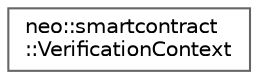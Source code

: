 digraph "Graphical Class Hierarchy"
{
 // LATEX_PDF_SIZE
  bgcolor="transparent";
  edge [fontname=Helvetica,fontsize=10,labelfontname=Helvetica,labelfontsize=10];
  node [fontname=Helvetica,fontsize=10,shape=box,height=0.2,width=0.4];
  rankdir="LR";
  Node0 [id="Node000000",label="neo::smartcontract\l::VerificationContext",height=0.2,width=0.4,color="grey40", fillcolor="white", style="filled",URL="$structneo_1_1smartcontract_1_1_verification_context.html",tooltip="Transaction verification context."];
}

